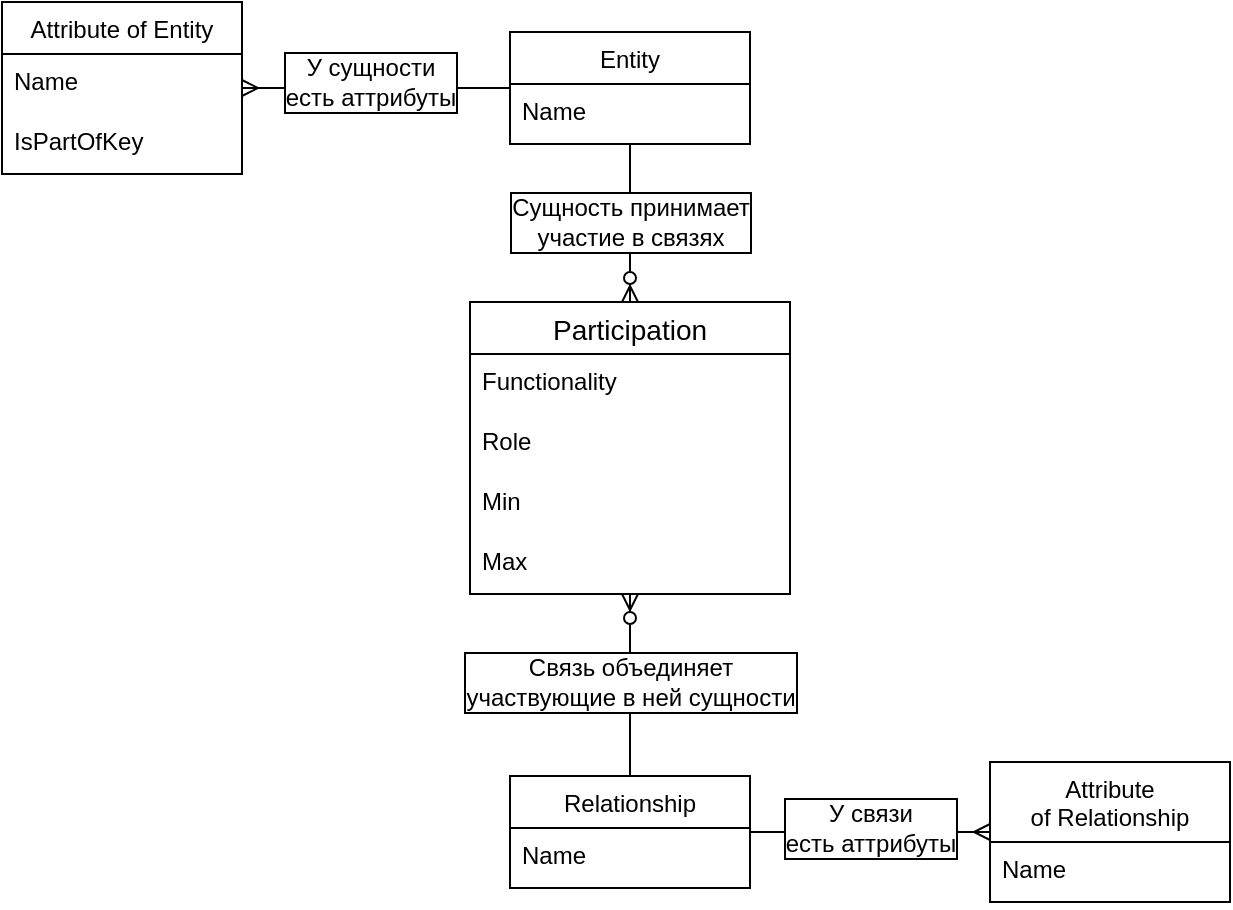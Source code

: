 <mxfile version="15.1.3" type="device"><diagram id="fBMwX_FWHdPcXxM0GLUg" name="Page-1"><mxGraphModel dx="1221" dy="714" grid="1" gridSize="10" guides="1" tooltips="1" connect="1" arrows="1" fold="1" page="1" pageScale="1" pageWidth="827" pageHeight="1169" math="0" shadow="0"><root><mxCell id="0"/><mxCell id="1" parent="0"/><mxCell id="g6emp-p1TJEmNG0xVg62-3" value="Entity" style="swimlane;fontStyle=0;childLayout=stackLayout;horizontal=1;startSize=26;horizontalStack=0;resizeParent=1;resizeParentMax=0;resizeLast=0;collapsible=1;marginBottom=0;align=center;fontSize=12;fillColor=#ffffff;gradientColor=none;" vertex="1" parent="1"><mxGeometry x="320" y="435" width="120" height="56" as="geometry"/></mxCell><mxCell id="g6emp-p1TJEmNG0xVg62-4" value="Name" style="text;strokeColor=none;fillColor=none;spacingLeft=4;spacingRight=4;overflow=hidden;rotatable=0;points=[[0,0.5],[1,0.5]];portConstraint=eastwest;fontSize=12;" vertex="1" parent="g6emp-p1TJEmNG0xVg62-3"><mxGeometry y="26" width="120" height="30" as="geometry"/></mxCell><mxCell id="g6emp-p1TJEmNG0xVg62-10" value="Relationship" style="swimlane;fontStyle=0;childLayout=stackLayout;horizontal=1;startSize=26;horizontalStack=0;resizeParent=1;resizeParentMax=0;resizeLast=0;collapsible=1;marginBottom=0;align=center;fontSize=12;fillColor=#ffffff;gradientColor=none;" vertex="1" parent="1"><mxGeometry x="320" y="807" width="120" height="56" as="geometry"/></mxCell><mxCell id="g6emp-p1TJEmNG0xVg62-11" value="Name" style="text;strokeColor=none;fillColor=none;spacingLeft=4;spacingRight=4;overflow=hidden;rotatable=0;points=[[0,0.5],[1,0.5]];portConstraint=eastwest;fontSize=12;" vertex="1" parent="g6emp-p1TJEmNG0xVg62-10"><mxGeometry y="26" width="120" height="30" as="geometry"/></mxCell><mxCell id="g6emp-p1TJEmNG0xVg62-14" value="Attribute&#10;of Relationship" style="swimlane;fontStyle=0;childLayout=stackLayout;horizontal=1;startSize=40;horizontalStack=0;resizeParent=1;resizeParentMax=0;resizeLast=0;collapsible=1;marginBottom=0;align=center;fontSize=12;fillColor=#ffffff;gradientColor=none;" vertex="1" parent="1"><mxGeometry x="560" y="800" width="120" height="70" as="geometry"/></mxCell><mxCell id="g6emp-p1TJEmNG0xVg62-17" value="Name" style="text;strokeColor=none;fillColor=none;spacingLeft=4;spacingRight=4;overflow=hidden;rotatable=0;points=[[0,0.5],[1,0.5]];portConstraint=eastwest;fontSize=12;" vertex="1" parent="g6emp-p1TJEmNG0xVg62-14"><mxGeometry y="40" width="120" height="30" as="geometry"/></mxCell><mxCell id="g6emp-p1TJEmNG0xVg62-18" value="Attribute of Entity" style="swimlane;fontStyle=0;childLayout=stackLayout;horizontal=1;startSize=26;horizontalStack=0;resizeParent=1;resizeParentMax=0;resizeLast=0;collapsible=1;marginBottom=0;align=center;fontSize=12;fillColor=#ffffff;gradientColor=none;" vertex="1" parent="1"><mxGeometry x="66" y="420" width="120" height="86" as="geometry"/></mxCell><mxCell id="g6emp-p1TJEmNG0xVg62-19" value="Name" style="text;strokeColor=none;fillColor=none;spacingLeft=4;spacingRight=4;overflow=hidden;rotatable=0;points=[[0,0.5],[1,0.5]];portConstraint=eastwest;fontSize=12;" vertex="1" parent="g6emp-p1TJEmNG0xVg62-18"><mxGeometry y="26" width="120" height="30" as="geometry"/></mxCell><mxCell id="g6emp-p1TJEmNG0xVg62-20" value="IsPartOfKey" style="text;strokeColor=none;fillColor=none;spacingLeft=4;spacingRight=4;overflow=hidden;rotatable=0;points=[[0,0.5],[1,0.5]];portConstraint=eastwest;fontSize=12;" vertex="1" parent="g6emp-p1TJEmNG0xVg62-18"><mxGeometry y="56" width="120" height="30" as="geometry"/></mxCell><mxCell id="g6emp-p1TJEmNG0xVg62-22" value="" style="endArrow=none;html=1;fontSize=12;startArrow=ERmany;startFill=0;" edge="1" parent="1" source="g6emp-p1TJEmNG0xVg62-18" target="g6emp-p1TJEmNG0xVg62-3"><mxGeometry width="50" height="50" relative="1" as="geometry"><mxPoint x="226" y="440" as="sourcePoint"/><mxPoint x="276" y="390" as="targetPoint"/></mxGeometry></mxCell><mxCell id="g6emp-p1TJEmNG0xVg62-23" value="У сущности&lt;br&gt;есть аттрибуты" style="edgeLabel;html=1;align=center;verticalAlign=middle;resizable=0;points=[];fontSize=12;labelBorderColor=#000000;" vertex="1" connectable="0" parent="g6emp-p1TJEmNG0xVg62-22"><mxGeometry x="0.208" y="-3" relative="1" as="geometry"><mxPoint x="-17" y="-6" as="offset"/></mxGeometry></mxCell><mxCell id="g6emp-p1TJEmNG0xVg62-24" value="" style="endArrow=ERmany;html=1;fontSize=12;endFill=0;" edge="1" parent="1" source="g6emp-p1TJEmNG0xVg62-10" target="g6emp-p1TJEmNG0xVg62-14"><mxGeometry width="50" height="50" relative="1" as="geometry"><mxPoint x="380" y="737" as="sourcePoint"/><mxPoint x="430" y="687" as="targetPoint"/></mxGeometry></mxCell><mxCell id="g6emp-p1TJEmNG0xVg62-25" value="У связи&lt;br&gt;есть аттрибуты" style="edgeLabel;html=1;align=center;verticalAlign=middle;resizable=0;points=[];fontSize=12;labelBorderColor=#000000;" vertex="1" connectable="0" parent="g6emp-p1TJEmNG0xVg62-24"><mxGeometry x="-0.241" y="3" relative="1" as="geometry"><mxPoint x="14" y="1" as="offset"/></mxGeometry></mxCell><mxCell id="g6emp-p1TJEmNG0xVg62-26" value="Participation" style="swimlane;fontStyle=0;childLayout=stackLayout;horizontal=1;startSize=26;horizontalStack=0;resizeParent=1;resizeParentMax=0;resizeLast=0;collapsible=1;marginBottom=0;align=center;fontSize=14;fillColor=#ffffff;gradientColor=none;" vertex="1" parent="1"><mxGeometry x="300" y="570" width="160" height="146" as="geometry"/></mxCell><mxCell id="g6emp-p1TJEmNG0xVg62-27" value="Functionality" style="text;strokeColor=none;fillColor=none;spacingLeft=4;spacingRight=4;overflow=hidden;rotatable=0;points=[[0,0.5],[1,0.5]];portConstraint=eastwest;fontSize=12;" vertex="1" parent="g6emp-p1TJEmNG0xVg62-26"><mxGeometry y="26" width="160" height="30" as="geometry"/></mxCell><mxCell id="g6emp-p1TJEmNG0xVg62-28" value="Role" style="text;strokeColor=none;fillColor=none;spacingLeft=4;spacingRight=4;overflow=hidden;rotatable=0;points=[[0,0.5],[1,0.5]];portConstraint=eastwest;fontSize=12;" vertex="1" parent="g6emp-p1TJEmNG0xVg62-26"><mxGeometry y="56" width="160" height="30" as="geometry"/></mxCell><mxCell id="g6emp-p1TJEmNG0xVg62-29" value="Min" style="text;strokeColor=none;fillColor=none;spacingLeft=4;spacingRight=4;overflow=hidden;rotatable=0;points=[[0,0.5],[1,0.5]];portConstraint=eastwest;fontSize=12;" vertex="1" parent="g6emp-p1TJEmNG0xVg62-26"><mxGeometry y="86" width="160" height="30" as="geometry"/></mxCell><mxCell id="g6emp-p1TJEmNG0xVg62-32" value="Max" style="text;strokeColor=none;fillColor=none;spacingLeft=4;spacingRight=4;overflow=hidden;rotatable=0;points=[[0,0.5],[1,0.5]];portConstraint=eastwest;fontSize=12;" vertex="1" parent="g6emp-p1TJEmNG0xVg62-26"><mxGeometry y="116" width="160" height="30" as="geometry"/></mxCell><mxCell id="g6emp-p1TJEmNG0xVg62-30" value="" style="endArrow=none;html=1;fontSize=12;endFill=0;startArrow=ERzeroToMany;startFill=1;" edge="1" parent="1" source="g6emp-p1TJEmNG0xVg62-26" target="g6emp-p1TJEmNG0xVg62-3"><mxGeometry width="50" height="50" relative="1" as="geometry"><mxPoint x="530" y="560" as="sourcePoint"/><mxPoint x="580" y="510" as="targetPoint"/></mxGeometry></mxCell><mxCell id="g6emp-p1TJEmNG0xVg62-31" value="Сущность принимает&lt;br&gt;участие в связях" style="edgeLabel;html=1;align=center;verticalAlign=middle;resizable=0;points=[];fontSize=12;labelBorderColor=#000000;" vertex="1" connectable="0" parent="1"><mxGeometry x="379.996" y="530" as="geometry"/></mxCell><mxCell id="g6emp-p1TJEmNG0xVg62-33" value="" style="endArrow=none;html=1;fontSize=12;endFill=0;startArrow=ERzeroToMany;startFill=1;" edge="1" parent="1" source="g6emp-p1TJEmNG0xVg62-26" target="g6emp-p1TJEmNG0xVg62-10"><mxGeometry width="50" height="50" relative="1" as="geometry"><mxPoint x="390" y="580.0" as="sourcePoint"/><mxPoint x="390" y="501" as="targetPoint"/></mxGeometry></mxCell><mxCell id="g6emp-p1TJEmNG0xVg62-34" value="Связь объединяет&lt;br&gt;участвующие в ней сущности" style="edgeLabel;html=1;align=center;verticalAlign=middle;resizable=0;points=[];fontSize=12;labelBorderColor=#000000;" vertex="1" connectable="0" parent="1"><mxGeometry x="379.996" y="760" as="geometry"/></mxCell></root></mxGraphModel></diagram></mxfile>